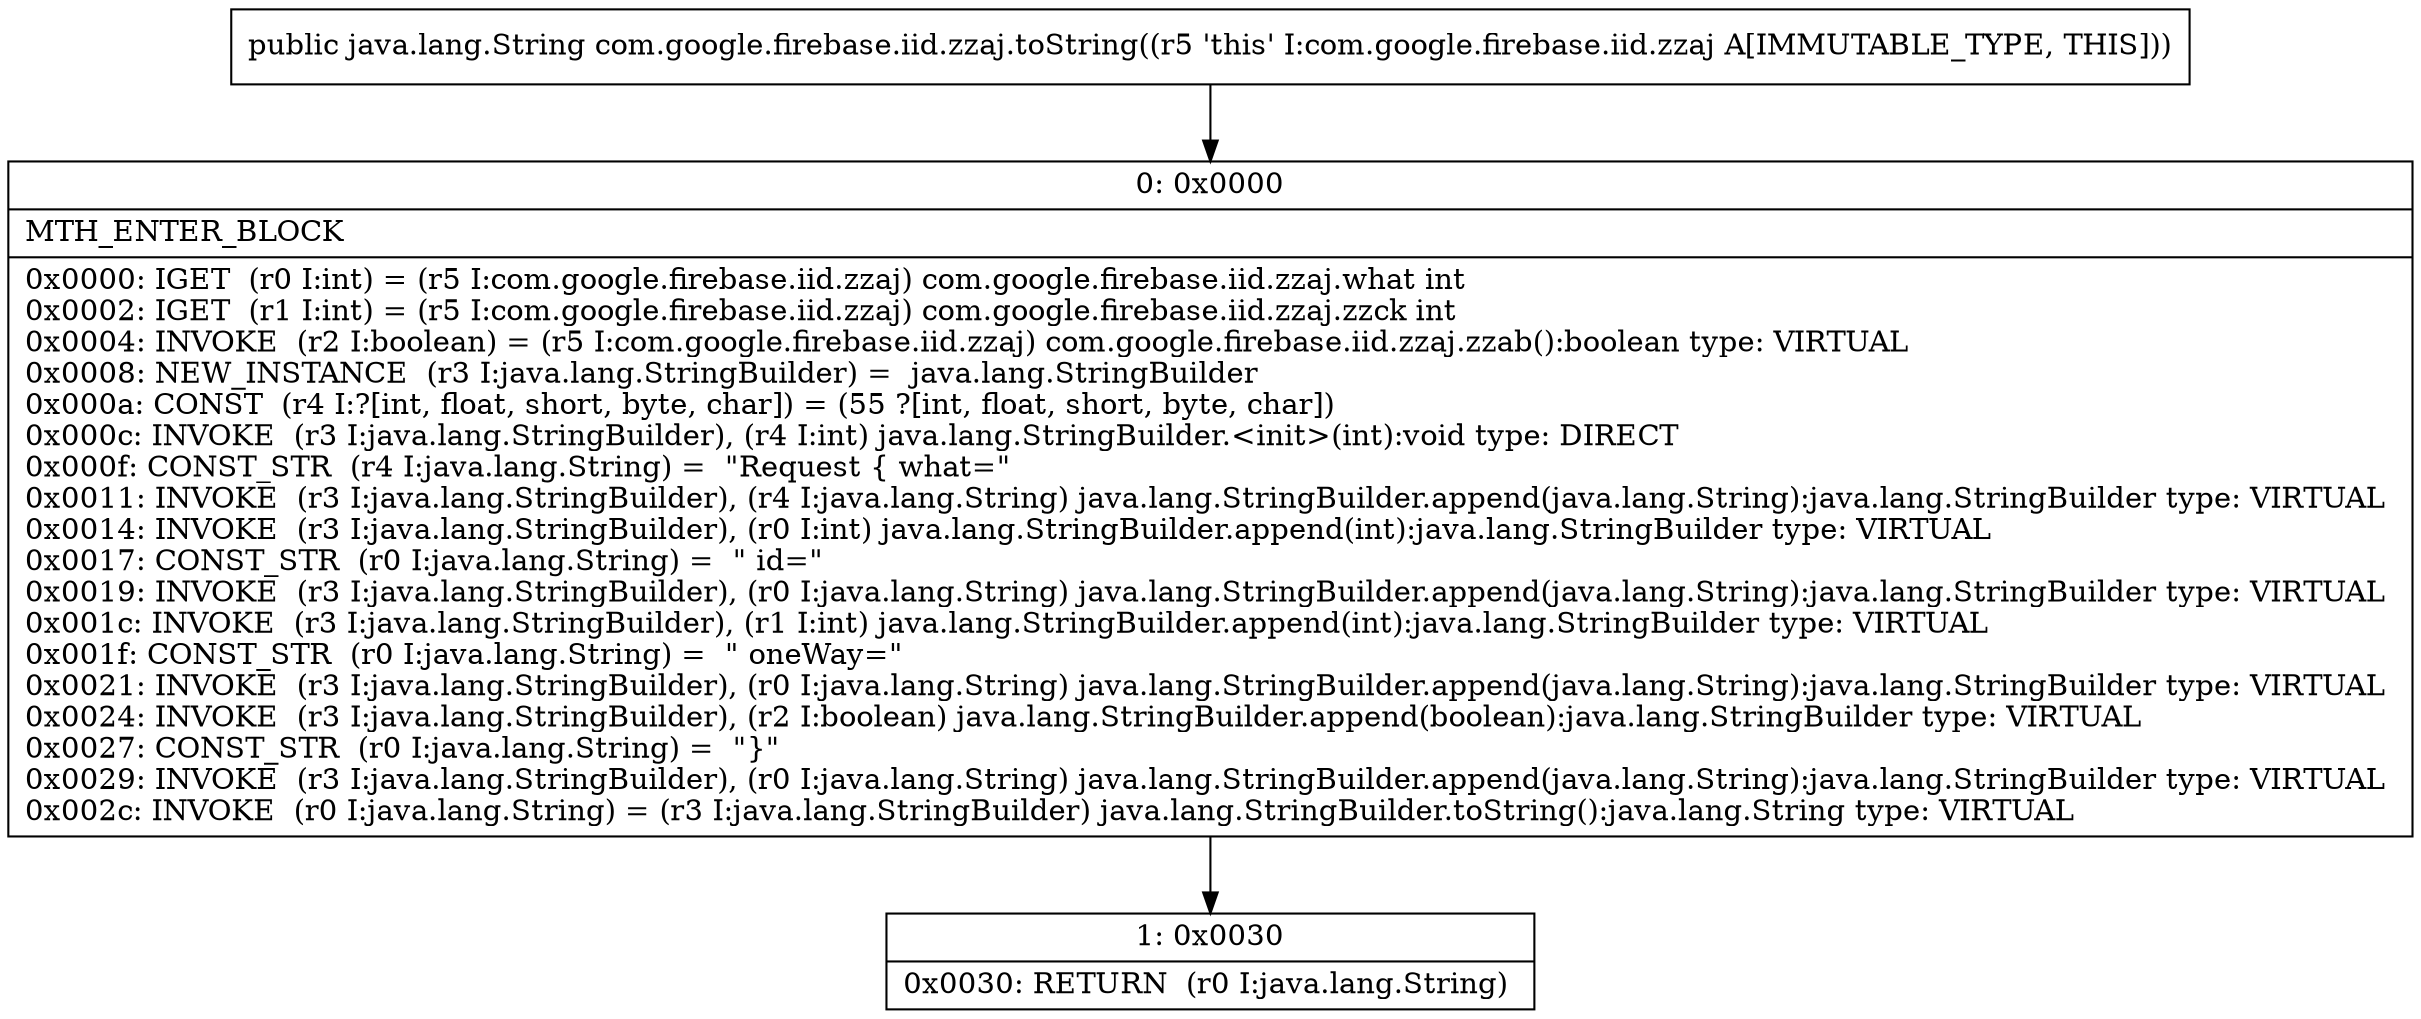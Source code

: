 digraph "CFG forcom.google.firebase.iid.zzaj.toString()Ljava\/lang\/String;" {
Node_0 [shape=record,label="{0\:\ 0x0000|MTH_ENTER_BLOCK\l|0x0000: IGET  (r0 I:int) = (r5 I:com.google.firebase.iid.zzaj) com.google.firebase.iid.zzaj.what int \l0x0002: IGET  (r1 I:int) = (r5 I:com.google.firebase.iid.zzaj) com.google.firebase.iid.zzaj.zzck int \l0x0004: INVOKE  (r2 I:boolean) = (r5 I:com.google.firebase.iid.zzaj) com.google.firebase.iid.zzaj.zzab():boolean type: VIRTUAL \l0x0008: NEW_INSTANCE  (r3 I:java.lang.StringBuilder) =  java.lang.StringBuilder \l0x000a: CONST  (r4 I:?[int, float, short, byte, char]) = (55 ?[int, float, short, byte, char]) \l0x000c: INVOKE  (r3 I:java.lang.StringBuilder), (r4 I:int) java.lang.StringBuilder.\<init\>(int):void type: DIRECT \l0x000f: CONST_STR  (r4 I:java.lang.String) =  \"Request \{ what=\" \l0x0011: INVOKE  (r3 I:java.lang.StringBuilder), (r4 I:java.lang.String) java.lang.StringBuilder.append(java.lang.String):java.lang.StringBuilder type: VIRTUAL \l0x0014: INVOKE  (r3 I:java.lang.StringBuilder), (r0 I:int) java.lang.StringBuilder.append(int):java.lang.StringBuilder type: VIRTUAL \l0x0017: CONST_STR  (r0 I:java.lang.String) =  \" id=\" \l0x0019: INVOKE  (r3 I:java.lang.StringBuilder), (r0 I:java.lang.String) java.lang.StringBuilder.append(java.lang.String):java.lang.StringBuilder type: VIRTUAL \l0x001c: INVOKE  (r3 I:java.lang.StringBuilder), (r1 I:int) java.lang.StringBuilder.append(int):java.lang.StringBuilder type: VIRTUAL \l0x001f: CONST_STR  (r0 I:java.lang.String) =  \" oneWay=\" \l0x0021: INVOKE  (r3 I:java.lang.StringBuilder), (r0 I:java.lang.String) java.lang.StringBuilder.append(java.lang.String):java.lang.StringBuilder type: VIRTUAL \l0x0024: INVOKE  (r3 I:java.lang.StringBuilder), (r2 I:boolean) java.lang.StringBuilder.append(boolean):java.lang.StringBuilder type: VIRTUAL \l0x0027: CONST_STR  (r0 I:java.lang.String) =  \"\}\" \l0x0029: INVOKE  (r3 I:java.lang.StringBuilder), (r0 I:java.lang.String) java.lang.StringBuilder.append(java.lang.String):java.lang.StringBuilder type: VIRTUAL \l0x002c: INVOKE  (r0 I:java.lang.String) = (r3 I:java.lang.StringBuilder) java.lang.StringBuilder.toString():java.lang.String type: VIRTUAL \l}"];
Node_1 [shape=record,label="{1\:\ 0x0030|0x0030: RETURN  (r0 I:java.lang.String) \l}"];
MethodNode[shape=record,label="{public java.lang.String com.google.firebase.iid.zzaj.toString((r5 'this' I:com.google.firebase.iid.zzaj A[IMMUTABLE_TYPE, THIS])) }"];
MethodNode -> Node_0;
Node_0 -> Node_1;
}

